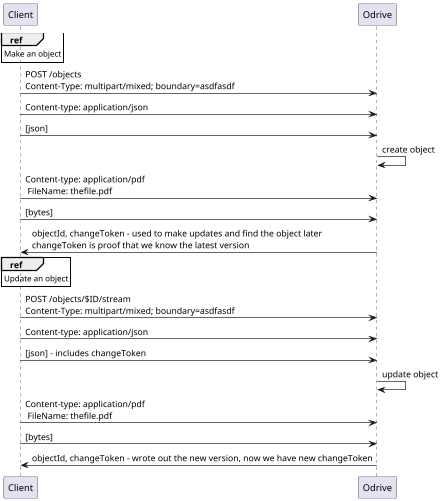 @startuml
scale 2/3

ref over Client: Make an object
Client -> Odrive: POST /objects\nContent-Type: multipart/mixed; boundary=asdfasdf
Client -> Odrive: Content-type: application/json
Client -> Odrive: [json]
Odrive -> Odrive: create object
Client -> Odrive: Content-type: application/pdf\n FileName: thefile.pdf
Client -> Odrive: [bytes]
Odrive -> Client: objectId, changeToken - used to make updates and find the object later\nchangeToken is proof that we know the latest version

ref over Client: Update an object 
Client -> Odrive: POST /objects/$ID/stream \nContent-Type: multipart/mixed; boundary=asdfasdf
Client -> Odrive: Content-type: application/json
Client -> Odrive: [json] - includes changeToken
Odrive -> Odrive: update object
Client -> Odrive: Content-type: application/pdf\n FileName: thefile.pdf
Client -> Odrive: [bytes]
Odrive -> Client: objectId, changeToken - wrote out the new version, now we have new changeToken
@enduml

